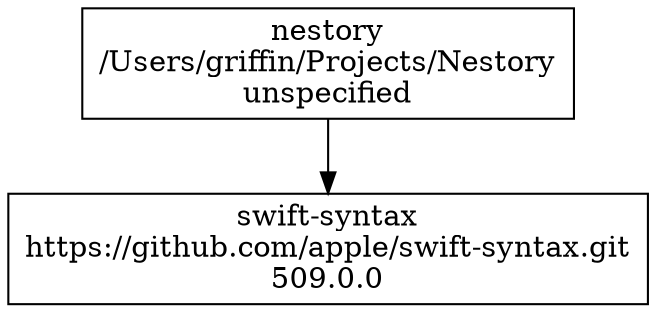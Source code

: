 digraph DependenciesGraph {
node [shape = box]
"/Users/griffin/Projects/Nestory" [label="nestory\n/Users/griffin/Projects/Nestory\nunspecified"]
"https://github.com/apple/swift-syntax.git" [label="swift-syntax\nhttps://github.com/apple/swift-syntax.git\n509.0.0"]
"/Users/griffin/Projects/Nestory" -> "https://github.com/apple/swift-syntax.git"
}
